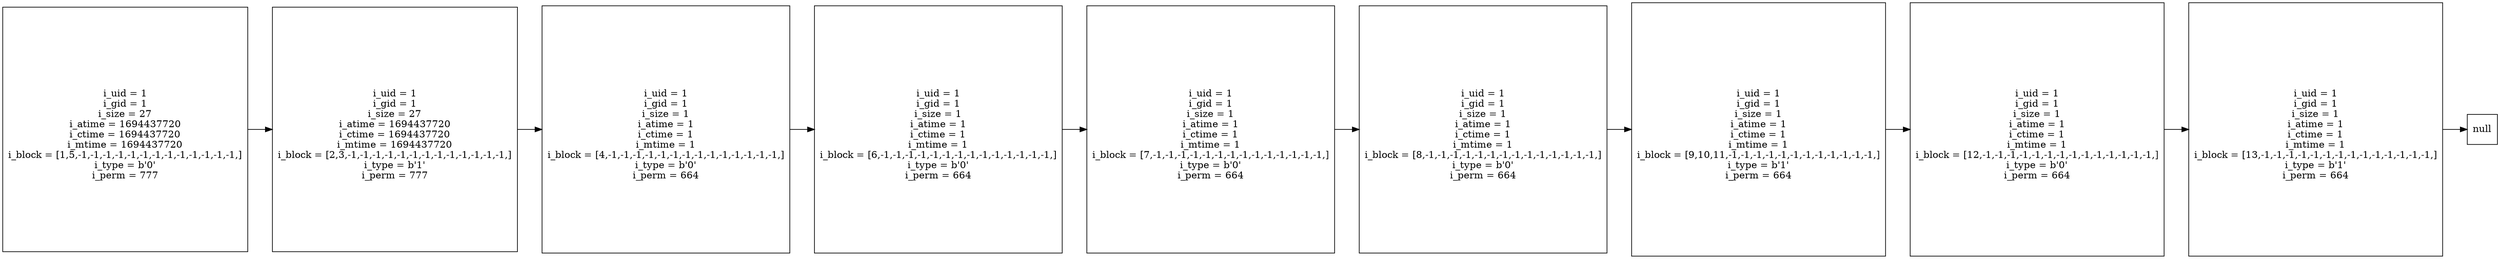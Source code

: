 digraph G{
node[shape=square]
rankdir=LR
inode0[label="
i_uid = 1\ni_gid = 1
i_size = 27
i_atime = 1694437720
i_ctime = 1694437720
i_mtime = 1694437720
i_block = [1,5,-1,-1,-1,-1,-1,-1,-1,-1,-1,-1,-1,-1,-1,]
i_type = b'0'
i_perm = 777\n"]
inode1[label="
i_uid = 1\ni_gid = 1
i_size = 27
i_atime = 1694437720
i_ctime = 1694437720
i_mtime = 1694437720
i_block = [2,3,-1,-1,-1,-1,-1,-1,-1,-1,-1,-1,-1,-1,-1,]
i_type = b'1'
i_perm = 777\n"]
inode2[label="
i_uid = 1\ni_gid = 1
i_size = 1
i_atime = 1
i_ctime = 1
i_mtime = 1
i_block = [4,-1,-1,-1,-1,-1,-1,-1,-1,-1,-1,-1,-1,-1,-1,]
i_type = b'0'
i_perm = 664\n"]
inode3[label="
i_uid = 1\ni_gid = 1
i_size = 1
i_atime = 1
i_ctime = 1
i_mtime = 1
i_block = [6,-1,-1,-1,-1,-1,-1,-1,-1,-1,-1,-1,-1,-1,-1,]
i_type = b'0'
i_perm = 664\n"]
inode4[label="
i_uid = 1\ni_gid = 1
i_size = 1
i_atime = 1
i_ctime = 1
i_mtime = 1
i_block = [7,-1,-1,-1,-1,-1,-1,-1,-1,-1,-1,-1,-1,-1,-1,]
i_type = b'0'
i_perm = 664\n"]
inode5[label="
i_uid = 1\ni_gid = 1
i_size = 1
i_atime = 1
i_ctime = 1
i_mtime = 1
i_block = [8,-1,-1,-1,-1,-1,-1,-1,-1,-1,-1,-1,-1,-1,-1,]
i_type = b'0'
i_perm = 664\n"]
inode6[label="
i_uid = 1\ni_gid = 1
i_size = 1
i_atime = 1
i_ctime = 1
i_mtime = 1
i_block = [9,10,11,-1,-1,-1,-1,-1,-1,-1,-1,-1,-1,-1,-1,]
i_type = b'1'
i_perm = 664\n"]
inode7[label="
i_uid = 1\ni_gid = 1
i_size = 1
i_atime = 1
i_ctime = 1
i_mtime = 1
i_block = [12,-1,-1,-1,-1,-1,-1,-1,-1,-1,-1,-1,-1,-1,-1,]
i_type = b'0'
i_perm = 664\n"]
inode8[label="
i_uid = 1\ni_gid = 1
i_size = 1
i_atime = 1
i_ctime = 1
i_mtime = 1
i_block = [13,-1,-1,-1,-1,-1,-1,-1,-1,-1,-1,-1,-1,-1,-1,]
i_type = b'1'
i_perm = 664\n"]
inode0->inode1->inode2->inode3->inode4->inode5->inode6->inode7->inode8->null
}
